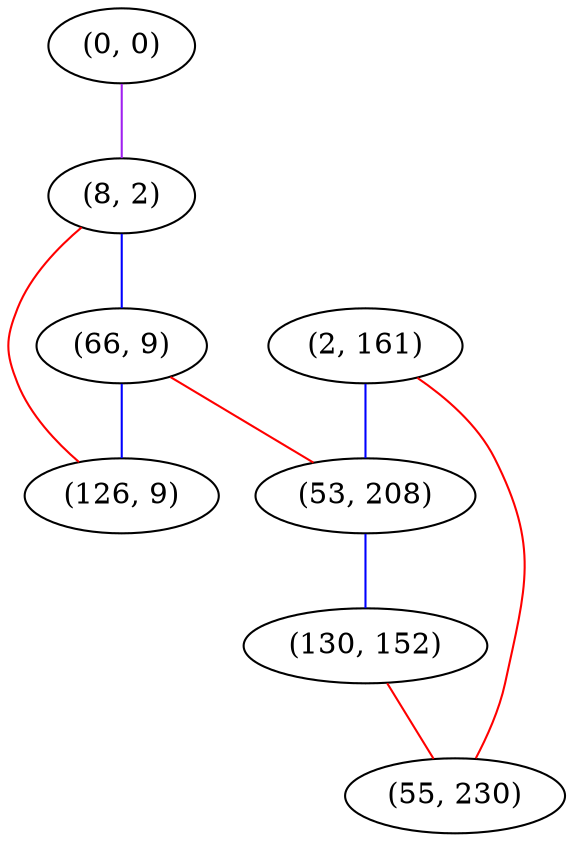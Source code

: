 graph "" {
"(0, 0)";
"(8, 2)";
"(66, 9)";
"(126, 9)";
"(2, 161)";
"(53, 208)";
"(130, 152)";
"(55, 230)";
"(0, 0)" -- "(8, 2)"  [color=purple, key=0, weight=4];
"(8, 2)" -- "(126, 9)"  [color=red, key=0, weight=1];
"(8, 2)" -- "(66, 9)"  [color=blue, key=0, weight=3];
"(66, 9)" -- "(126, 9)"  [color=blue, key=0, weight=3];
"(66, 9)" -- "(53, 208)"  [color=red, key=0, weight=1];
"(2, 161)" -- "(55, 230)"  [color=red, key=0, weight=1];
"(2, 161)" -- "(53, 208)"  [color=blue, key=0, weight=3];
"(53, 208)" -- "(130, 152)"  [color=blue, key=0, weight=3];
"(130, 152)" -- "(55, 230)"  [color=red, key=0, weight=1];
}
